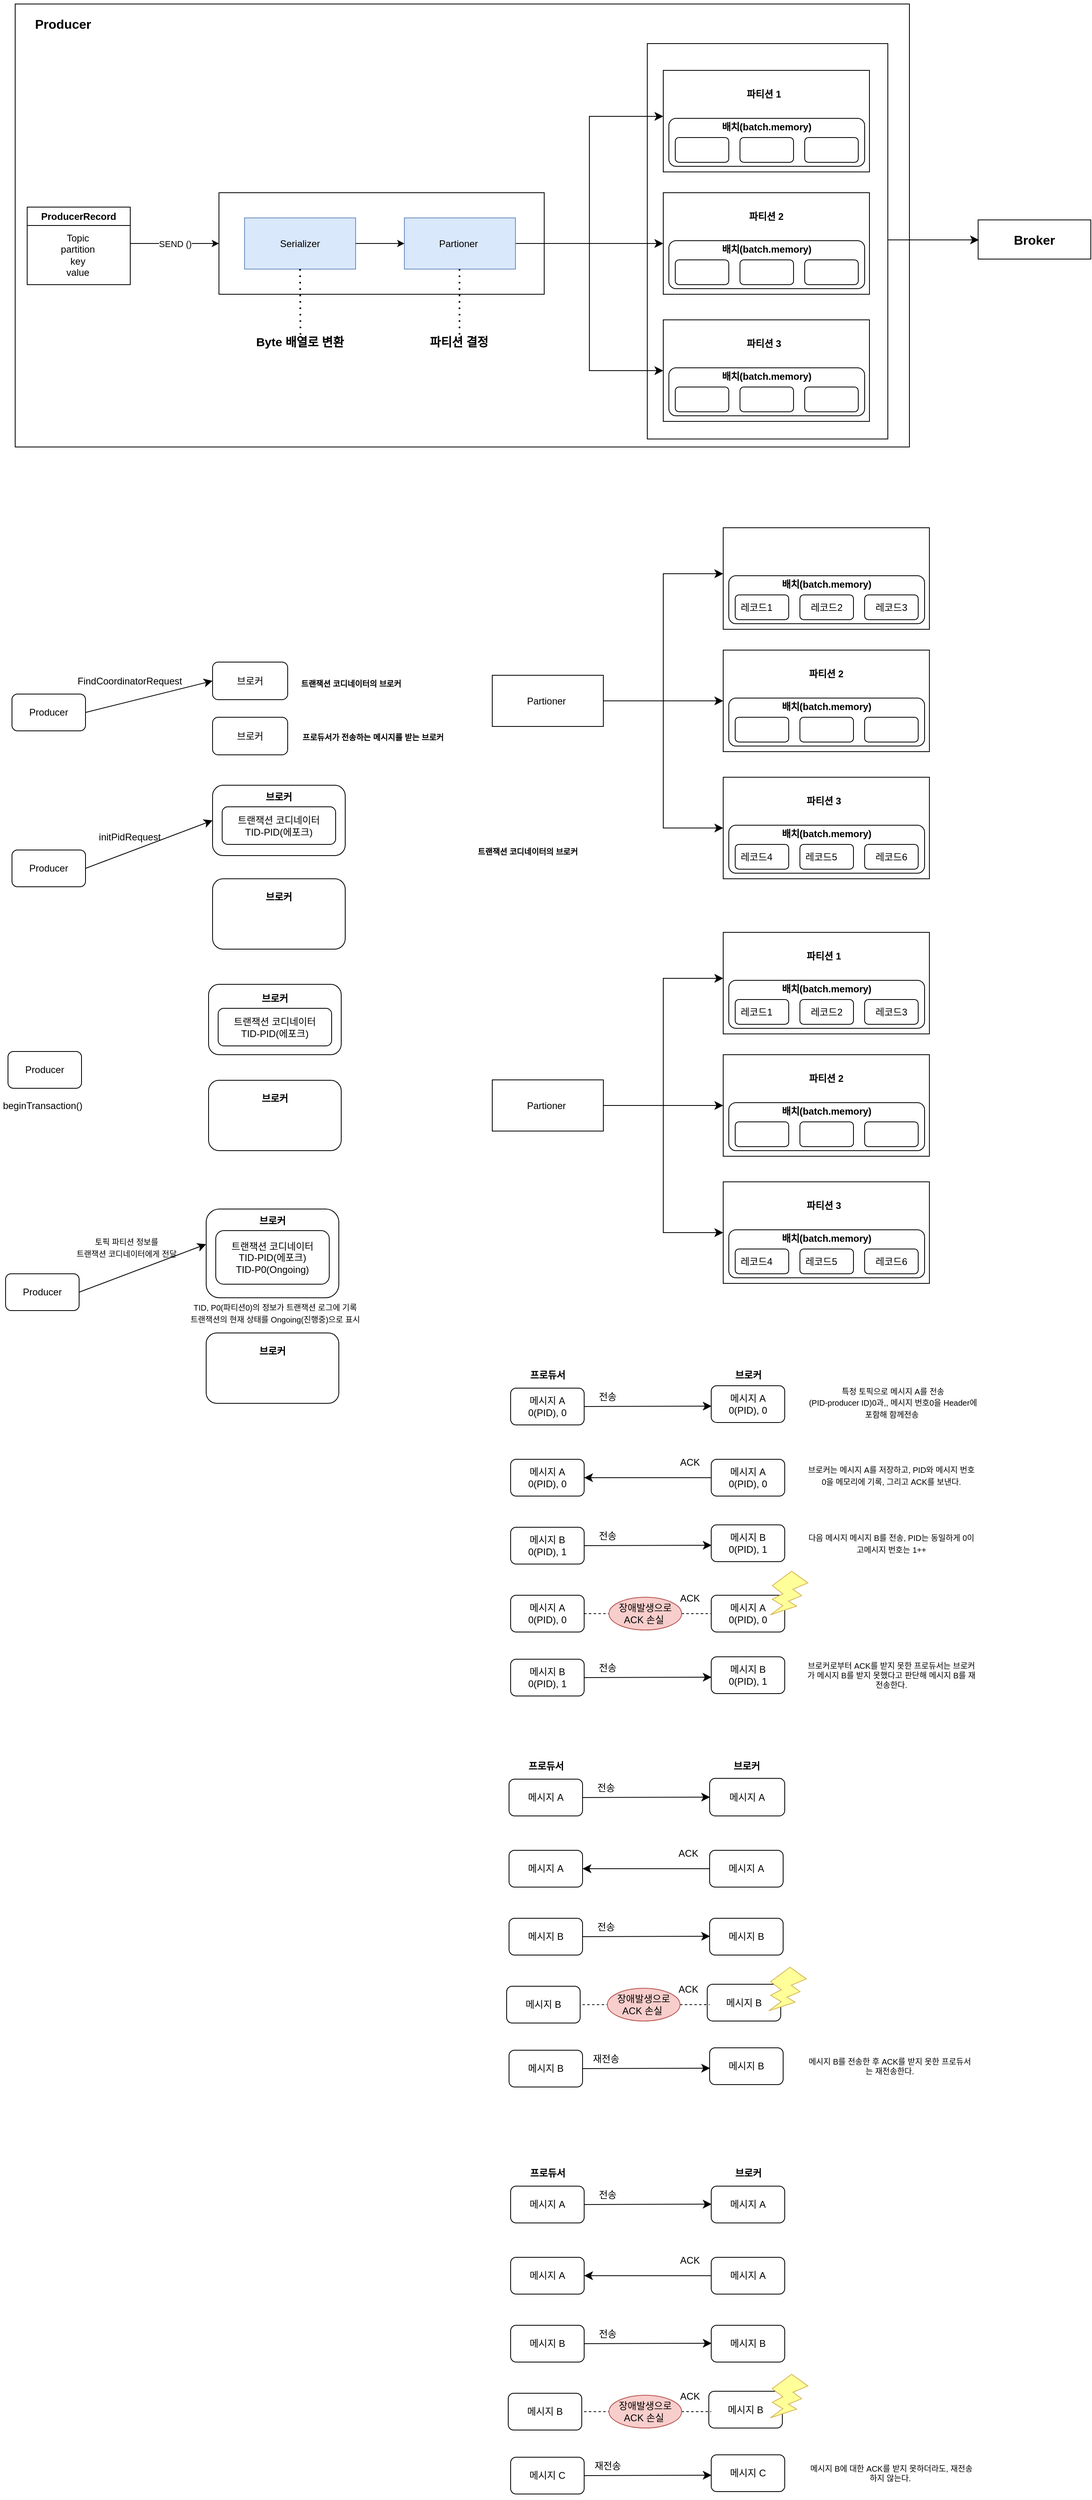 <mxfile version="21.7.5" type="github">
  <diagram name="페이지-1" id="CoSt_HR49lXktYblnPgQ">
    <mxGraphModel dx="1995" dy="1482" grid="0" gridSize="10" guides="1" tooltips="1" connect="1" arrows="1" fold="1" page="0" pageScale="1" pageWidth="827" pageHeight="1169" math="0" shadow="0">
      <root>
        <mxCell id="0" />
        <mxCell id="1" parent="0" />
        <mxCell id="32S8_ldKSzhRg-4pERwt-147" value="" style="rounded=1;whiteSpace=wrap;html=1;" vertex="1" parent="1">
          <mxGeometry x="-451" y="515" width="166" height="88" as="geometry" />
        </mxCell>
        <mxCell id="32S8_ldKSzhRg-4pERwt-108" value="" style="rounded=0;whiteSpace=wrap;html=1;fillColor=none;" vertex="1" parent="1">
          <mxGeometry x="-693" y="-711" width="1119" height="554" as="geometry" />
        </mxCell>
        <mxCell id="32S8_ldKSzhRg-4pERwt-95" value="" style="rounded=0;whiteSpace=wrap;html=1;fillColor=none;" vertex="1" parent="1">
          <mxGeometry x="-438" y="-475" width="407" height="127" as="geometry" />
        </mxCell>
        <mxCell id="32S8_ldKSzhRg-4pERwt-91" value="" style="rounded=0;whiteSpace=wrap;html=1;fillColor=none;" vertex="1" parent="1">
          <mxGeometry x="98" y="-661.5" width="301" height="494.5" as="geometry" />
        </mxCell>
        <mxCell id="32S8_ldKSzhRg-4pERwt-36" value="메시지 B" style="rounded=1;whiteSpace=wrap;html=1;" vertex="1" parent="1">
          <mxGeometry x="173" y="1765.5" width="92" height="46" as="geometry" />
        </mxCell>
        <mxCell id="7iOHDSarvKrouboTnWBL-36" value="" style="rounded=1;whiteSpace=wrap;html=1;" parent="1" vertex="1">
          <mxGeometry x="200" y="4" width="245" height="60" as="geometry" />
        </mxCell>
        <mxCell id="7iOHDSarvKrouboTnWBL-35" value="" style="rounded=1;whiteSpace=wrap;html=1;" parent="1" vertex="1">
          <mxGeometry x="200" y="157" width="245" height="60" as="geometry" />
        </mxCell>
        <mxCell id="7iOHDSarvKrouboTnWBL-15" value="" style="rounded=1;whiteSpace=wrap;html=1;" parent="1" vertex="1">
          <mxGeometry x="200" y="316" width="245" height="60" as="geometry" />
        </mxCell>
        <mxCell id="7iOHDSarvKrouboTnWBL-1" value="Partioner&amp;nbsp;" style="rounded=0;whiteSpace=wrap;html=1;" parent="1" vertex="1">
          <mxGeometry x="-96" y="128.5" width="139" height="64" as="geometry" />
        </mxCell>
        <mxCell id="7iOHDSarvKrouboTnWBL-5" value="" style="edgeStyle=elbowEdgeStyle;elbow=horizontal;endArrow=classic;html=1;curved=0;rounded=0;endSize=8;startSize=8;fontSize=12;entryX=0;entryY=0.5;entryDx=0;entryDy=0;exitX=1;exitY=0.5;exitDx=0;exitDy=0;" parent="1" source="7iOHDSarvKrouboTnWBL-1" edge="1">
          <mxGeometry width="50" height="50" relative="1" as="geometry">
            <mxPoint x="56" y="108" as="sourcePoint" />
            <mxPoint x="193" y="1.5" as="targetPoint" />
          </mxGeometry>
        </mxCell>
        <mxCell id="7iOHDSarvKrouboTnWBL-8" value="" style="rounded=0;whiteSpace=wrap;html=1;fillColor=none;" parent="1" vertex="1">
          <mxGeometry x="193" y="256" width="258" height="127" as="geometry" />
        </mxCell>
        <mxCell id="7iOHDSarvKrouboTnWBL-9" value="레코드4&lt;span style=&quot;white-space: pre;&quot;&gt;&#x9;&lt;/span&gt;" style="rounded=1;whiteSpace=wrap;html=1;" parent="1" vertex="1">
          <mxGeometry x="208" y="340" width="67" height="31" as="geometry" />
        </mxCell>
        <mxCell id="7iOHDSarvKrouboTnWBL-12" value="" style="edgeStyle=elbowEdgeStyle;elbow=horizontal;endArrow=classic;html=1;curved=0;rounded=0;endSize=8;startSize=8;fontSize=12;exitX=1;exitY=0.5;exitDx=0;exitDy=0;entryX=0;entryY=0.5;entryDx=0;entryDy=0;" parent="1" source="7iOHDSarvKrouboTnWBL-1" edge="1">
          <mxGeometry width="50" height="50" relative="1" as="geometry">
            <mxPoint x="124" y="220" as="sourcePoint" />
            <mxPoint x="193" y="160.5" as="targetPoint" />
          </mxGeometry>
        </mxCell>
        <mxCell id="7iOHDSarvKrouboTnWBL-13" value="" style="edgeStyle=elbowEdgeStyle;elbow=horizontal;endArrow=classic;html=1;curved=0;rounded=0;endSize=8;startSize=8;fontSize=12;exitX=1;exitY=0.5;exitDx=0;exitDy=0;entryX=0;entryY=0.5;entryDx=0;entryDy=0;" parent="1" source="7iOHDSarvKrouboTnWBL-1" target="7iOHDSarvKrouboTnWBL-8" edge="1">
          <mxGeometry width="50" height="50" relative="1" as="geometry">
            <mxPoint x="178" y="212" as="sourcePoint" />
            <mxPoint x="228" y="162" as="targetPoint" />
          </mxGeometry>
        </mxCell>
        <mxCell id="7iOHDSarvKrouboTnWBL-19" value="레코드5&lt;span style=&quot;white-space: pre;&quot;&gt;&#x9;&lt;/span&gt;" style="rounded=1;whiteSpace=wrap;html=1;" parent="1" vertex="1">
          <mxGeometry x="289" y="340" width="67" height="31" as="geometry" />
        </mxCell>
        <mxCell id="7iOHDSarvKrouboTnWBL-20" value="레코드6" style="rounded=1;whiteSpace=wrap;html=1;" parent="1" vertex="1">
          <mxGeometry x="370" y="340" width="67" height="31" as="geometry" />
        </mxCell>
        <mxCell id="7iOHDSarvKrouboTnWBL-21" value="&lt;b&gt;배치(batch.memory)&lt;/b&gt;" style="rounded=1;whiteSpace=wrap;html=1;fillColor=none;strokeColor=none;" parent="1" vertex="1">
          <mxGeometry x="262" y="297" width="121" height="60" as="geometry" />
        </mxCell>
        <mxCell id="7iOHDSarvKrouboTnWBL-22" value="&lt;b&gt;파티션 3&lt;/b&gt;" style="rounded=1;whiteSpace=wrap;html=1;fillColor=none;strokeColor=none;" parent="1" vertex="1">
          <mxGeometry x="259" y="256" width="120" height="60" as="geometry" />
        </mxCell>
        <mxCell id="7iOHDSarvKrouboTnWBL-23" value="" style="rounded=0;whiteSpace=wrap;html=1;fillColor=none;" parent="1" vertex="1">
          <mxGeometry x="193" y="-56" width="258" height="127" as="geometry" />
        </mxCell>
        <mxCell id="7iOHDSarvKrouboTnWBL-24" value="레코드1&lt;span style=&quot;white-space: pre;&quot;&gt;&#x9;&lt;/span&gt;" style="rounded=1;whiteSpace=wrap;html=1;" parent="1" vertex="1">
          <mxGeometry x="208" y="28" width="67" height="31" as="geometry" />
        </mxCell>
        <mxCell id="7iOHDSarvKrouboTnWBL-25" value="레코드2" style="rounded=1;whiteSpace=wrap;html=1;" parent="1" vertex="1">
          <mxGeometry x="289" y="28" width="67" height="31" as="geometry" />
        </mxCell>
        <mxCell id="7iOHDSarvKrouboTnWBL-26" value="&lt;b&gt;배치(batch.memory)&lt;/b&gt;" style="rounded=1;whiteSpace=wrap;html=1;fillColor=none;strokeColor=none;" parent="1" vertex="1">
          <mxGeometry x="262" y="-15" width="121" height="60" as="geometry" />
        </mxCell>
        <mxCell id="7iOHDSarvKrouboTnWBL-27" value="" style="rounded=0;whiteSpace=wrap;html=1;fillColor=none;" parent="1" vertex="1">
          <mxGeometry x="193" y="97" width="258" height="127" as="geometry" />
        </mxCell>
        <mxCell id="7iOHDSarvKrouboTnWBL-28" value="" style="rounded=1;whiteSpace=wrap;html=1;" parent="1" vertex="1">
          <mxGeometry x="208" y="181" width="67" height="31" as="geometry" />
        </mxCell>
        <mxCell id="7iOHDSarvKrouboTnWBL-29" value="" style="rounded=1;whiteSpace=wrap;html=1;" parent="1" vertex="1">
          <mxGeometry x="289" y="181" width="67" height="31" as="geometry" />
        </mxCell>
        <mxCell id="7iOHDSarvKrouboTnWBL-30" value="&lt;b&gt;배치(batch.memory)&lt;/b&gt;" style="rounded=1;whiteSpace=wrap;html=1;fillColor=none;strokeColor=none;" parent="1" vertex="1">
          <mxGeometry x="262" y="138" width="121" height="60" as="geometry" />
        </mxCell>
        <mxCell id="7iOHDSarvKrouboTnWBL-31" value="&lt;b&gt;파티션 2&lt;/b&gt;" style="rounded=1;whiteSpace=wrap;html=1;fillColor=none;strokeColor=none;" parent="1" vertex="1">
          <mxGeometry x="262" y="97" width="120" height="60" as="geometry" />
        </mxCell>
        <mxCell id="7iOHDSarvKrouboTnWBL-33" value="레코드3" style="rounded=1;whiteSpace=wrap;html=1;" parent="1" vertex="1">
          <mxGeometry x="370" y="28" width="67" height="31" as="geometry" />
        </mxCell>
        <mxCell id="7iOHDSarvKrouboTnWBL-34" value="" style="rounded=1;whiteSpace=wrap;html=1;" parent="1" vertex="1">
          <mxGeometry x="370" y="181" width="67" height="31" as="geometry" />
        </mxCell>
        <mxCell id="7iOHDSarvKrouboTnWBL-62" value="" style="rounded=1;whiteSpace=wrap;html=1;" parent="1" vertex="1">
          <mxGeometry x="200" y="510" width="245" height="60" as="geometry" />
        </mxCell>
        <mxCell id="7iOHDSarvKrouboTnWBL-63" value="" style="rounded=1;whiteSpace=wrap;html=1;" parent="1" vertex="1">
          <mxGeometry x="200" y="663" width="245" height="60" as="geometry" />
        </mxCell>
        <mxCell id="7iOHDSarvKrouboTnWBL-64" value="" style="rounded=1;whiteSpace=wrap;html=1;" parent="1" vertex="1">
          <mxGeometry x="200" y="822" width="245" height="60" as="geometry" />
        </mxCell>
        <mxCell id="7iOHDSarvKrouboTnWBL-65" value="Partioner&amp;nbsp;" style="rounded=0;whiteSpace=wrap;html=1;" parent="1" vertex="1">
          <mxGeometry x="-96" y="634.5" width="139" height="64" as="geometry" />
        </mxCell>
        <mxCell id="7iOHDSarvKrouboTnWBL-66" value="" style="edgeStyle=elbowEdgeStyle;elbow=horizontal;endArrow=classic;html=1;curved=0;rounded=0;endSize=8;startSize=8;fontSize=12;entryX=0;entryY=0.5;entryDx=0;entryDy=0;exitX=1;exitY=0.5;exitDx=0;exitDy=0;" parent="1" source="7iOHDSarvKrouboTnWBL-65" edge="1">
          <mxGeometry width="50" height="50" relative="1" as="geometry">
            <mxPoint x="56" y="614" as="sourcePoint" />
            <mxPoint x="193" y="507.5" as="targetPoint" />
          </mxGeometry>
        </mxCell>
        <mxCell id="7iOHDSarvKrouboTnWBL-67" value="" style="rounded=0;whiteSpace=wrap;html=1;fillColor=none;" parent="1" vertex="1">
          <mxGeometry x="193" y="762" width="258" height="127" as="geometry" />
        </mxCell>
        <mxCell id="7iOHDSarvKrouboTnWBL-68" value="레코드4&lt;span style=&quot;white-space: pre;&quot;&gt;&#x9;&lt;/span&gt;" style="rounded=1;whiteSpace=wrap;html=1;" parent="1" vertex="1">
          <mxGeometry x="208" y="846" width="67" height="31" as="geometry" />
        </mxCell>
        <mxCell id="7iOHDSarvKrouboTnWBL-69" value="" style="edgeStyle=elbowEdgeStyle;elbow=horizontal;endArrow=classic;html=1;curved=0;rounded=0;endSize=8;startSize=8;fontSize=12;exitX=1;exitY=0.5;exitDx=0;exitDy=0;entryX=0;entryY=0.5;entryDx=0;entryDy=0;" parent="1" source="7iOHDSarvKrouboTnWBL-65" edge="1">
          <mxGeometry width="50" height="50" relative="1" as="geometry">
            <mxPoint x="124" y="726" as="sourcePoint" />
            <mxPoint x="193" y="666.5" as="targetPoint" />
          </mxGeometry>
        </mxCell>
        <mxCell id="7iOHDSarvKrouboTnWBL-70" value="" style="edgeStyle=elbowEdgeStyle;elbow=horizontal;endArrow=classic;html=1;curved=0;rounded=0;endSize=8;startSize=8;fontSize=12;exitX=1;exitY=0.5;exitDx=0;exitDy=0;entryX=0;entryY=0.5;entryDx=0;entryDy=0;" parent="1" source="7iOHDSarvKrouboTnWBL-65" target="7iOHDSarvKrouboTnWBL-67" edge="1">
          <mxGeometry width="50" height="50" relative="1" as="geometry">
            <mxPoint x="178" y="718" as="sourcePoint" />
            <mxPoint x="228" y="668" as="targetPoint" />
          </mxGeometry>
        </mxCell>
        <mxCell id="7iOHDSarvKrouboTnWBL-71" value="레코드5&lt;span style=&quot;white-space: pre;&quot;&gt;&#x9;&lt;/span&gt;" style="rounded=1;whiteSpace=wrap;html=1;" parent="1" vertex="1">
          <mxGeometry x="289" y="846" width="67" height="31" as="geometry" />
        </mxCell>
        <mxCell id="7iOHDSarvKrouboTnWBL-72" value="레코드6" style="rounded=1;whiteSpace=wrap;html=1;" parent="1" vertex="1">
          <mxGeometry x="370" y="846" width="67" height="31" as="geometry" />
        </mxCell>
        <mxCell id="7iOHDSarvKrouboTnWBL-73" value="&lt;b&gt;배치(batch.memory)&lt;/b&gt;" style="rounded=1;whiteSpace=wrap;html=1;fillColor=none;strokeColor=none;" parent="1" vertex="1">
          <mxGeometry x="262" y="803" width="121" height="60" as="geometry" />
        </mxCell>
        <mxCell id="7iOHDSarvKrouboTnWBL-74" value="&lt;b&gt;파티션 3&lt;/b&gt;" style="rounded=1;whiteSpace=wrap;html=1;fillColor=none;strokeColor=none;" parent="1" vertex="1">
          <mxGeometry x="259" y="762" width="120" height="60" as="geometry" />
        </mxCell>
        <mxCell id="7iOHDSarvKrouboTnWBL-75" value="" style="rounded=0;whiteSpace=wrap;html=1;fillColor=none;" parent="1" vertex="1">
          <mxGeometry x="193" y="450" width="258" height="127" as="geometry" />
        </mxCell>
        <mxCell id="7iOHDSarvKrouboTnWBL-76" value="레코드1&lt;span style=&quot;white-space: pre;&quot;&gt;&#x9;&lt;/span&gt;" style="rounded=1;whiteSpace=wrap;html=1;" parent="1" vertex="1">
          <mxGeometry x="208" y="534" width="67" height="31" as="geometry" />
        </mxCell>
        <mxCell id="7iOHDSarvKrouboTnWBL-77" value="레코드2" style="rounded=1;whiteSpace=wrap;html=1;" parent="1" vertex="1">
          <mxGeometry x="289" y="534" width="67" height="31" as="geometry" />
        </mxCell>
        <mxCell id="7iOHDSarvKrouboTnWBL-78" value="&lt;b&gt;배치(batch.memory)&lt;/b&gt;" style="rounded=1;whiteSpace=wrap;html=1;fillColor=none;strokeColor=none;" parent="1" vertex="1">
          <mxGeometry x="262" y="491" width="121" height="60" as="geometry" />
        </mxCell>
        <mxCell id="7iOHDSarvKrouboTnWBL-79" value="" style="rounded=0;whiteSpace=wrap;html=1;fillColor=none;" parent="1" vertex="1">
          <mxGeometry x="193" y="603" width="258" height="127" as="geometry" />
        </mxCell>
        <mxCell id="7iOHDSarvKrouboTnWBL-80" value="" style="rounded=1;whiteSpace=wrap;html=1;" parent="1" vertex="1">
          <mxGeometry x="208" y="687" width="67" height="31" as="geometry" />
        </mxCell>
        <mxCell id="7iOHDSarvKrouboTnWBL-81" value="" style="rounded=1;whiteSpace=wrap;html=1;" parent="1" vertex="1">
          <mxGeometry x="289" y="687" width="67" height="31" as="geometry" />
        </mxCell>
        <mxCell id="7iOHDSarvKrouboTnWBL-82" value="&lt;b&gt;배치(batch.memory)&lt;/b&gt;" style="rounded=1;whiteSpace=wrap;html=1;fillColor=none;strokeColor=none;" parent="1" vertex="1">
          <mxGeometry x="262" y="644" width="121" height="60" as="geometry" />
        </mxCell>
        <mxCell id="7iOHDSarvKrouboTnWBL-83" value="&lt;b&gt;파티션 2&lt;/b&gt;" style="rounded=1;whiteSpace=wrap;html=1;fillColor=none;strokeColor=none;" parent="1" vertex="1">
          <mxGeometry x="262" y="603" width="120" height="60" as="geometry" />
        </mxCell>
        <mxCell id="7iOHDSarvKrouboTnWBL-84" value="&lt;b&gt;파티션 1&lt;/b&gt;" style="rounded=1;whiteSpace=wrap;html=1;fillColor=none;strokeColor=none;" parent="1" vertex="1">
          <mxGeometry x="259" y="450" width="120" height="60" as="geometry" />
        </mxCell>
        <mxCell id="7iOHDSarvKrouboTnWBL-85" value="레코드3" style="rounded=1;whiteSpace=wrap;html=1;" parent="1" vertex="1">
          <mxGeometry x="370" y="534" width="67" height="31" as="geometry" />
        </mxCell>
        <mxCell id="7iOHDSarvKrouboTnWBL-86" value="" style="rounded=1;whiteSpace=wrap;html=1;" parent="1" vertex="1">
          <mxGeometry x="370" y="687" width="67" height="31" as="geometry" />
        </mxCell>
        <mxCell id="7iOHDSarvKrouboTnWBL-87" value="메시지 A&lt;div&gt;0(PID), 0&lt;/div&gt;" style="rounded=1;whiteSpace=wrap;html=1;" parent="1" vertex="1">
          <mxGeometry x="-73" y="1020" width="92" height="46" as="geometry" />
        </mxCell>
        <mxCell id="7iOHDSarvKrouboTnWBL-88" value="프로듀서" style="rounded=1;whiteSpace=wrap;html=1;fillColor=none;strokeColor=none;arcSize=19;fontStyle=1" parent="1" vertex="1">
          <mxGeometry x="-80.5" y="990" width="107" height="27" as="geometry" />
        </mxCell>
        <mxCell id="7iOHDSarvKrouboTnWBL-90" value="브로커" style="rounded=1;whiteSpace=wrap;html=1;fillColor=none;strokeColor=none;arcSize=19;fontStyle=1" parent="1" vertex="1">
          <mxGeometry x="170.5" y="990" width="107" height="27" as="geometry" />
        </mxCell>
        <mxCell id="7iOHDSarvKrouboTnWBL-91" value="" style="endArrow=classic;html=1;rounded=0;fontSize=12;startSize=8;endSize=8;curved=1;exitX=1;exitY=0.5;exitDx=0;exitDy=0;entryX=0;entryY=0.5;entryDx=0;entryDy=0;" parent="1" source="7iOHDSarvKrouboTnWBL-87" edge="1">
          <mxGeometry width="50" height="50" relative="1" as="geometry">
            <mxPoint x="59" y="1196" as="sourcePoint" />
            <mxPoint x="178.5" y="1042.5" as="targetPoint" />
          </mxGeometry>
        </mxCell>
        <mxCell id="7iOHDSarvKrouboTnWBL-92" value="메시지 A&lt;div&gt;0(PID), 0&lt;/div&gt;" style="rounded=1;whiteSpace=wrap;html=1;" parent="1" vertex="1">
          <mxGeometry x="178" y="1017" width="92" height="46" as="geometry" />
        </mxCell>
        <mxCell id="7iOHDSarvKrouboTnWBL-93" value="전송" style="rounded=1;whiteSpace=wrap;html=1;fillColor=none;strokeColor=none;arcSize=19;" parent="1" vertex="1">
          <mxGeometry x="-5" y="1017" width="107" height="27" as="geometry" />
        </mxCell>
        <mxCell id="7iOHDSarvKrouboTnWBL-94" value="&lt;font style=&quot;font-size: 10px;&quot;&gt;특정 토픽으로 메시지 A를 전송&lt;/font&gt;&lt;div&gt;&lt;font style=&quot;font-size: 10px;&quot;&gt;(PID-producer ID)0과,, 메시지 번호0을 Header에 포함해 함께전송&amp;nbsp;&lt;/font&gt;&lt;/div&gt;" style="rounded=1;whiteSpace=wrap;html=1;fillColor=none;strokeColor=none;arcSize=19;" parent="1" vertex="1">
          <mxGeometry x="299" y="1005" width="213" height="65" as="geometry" />
        </mxCell>
        <mxCell id="7iOHDSarvKrouboTnWBL-96" value="메시지 A&lt;div&gt;0(PID), 0&lt;/div&gt;" style="rounded=1;whiteSpace=wrap;html=1;" parent="1" vertex="1">
          <mxGeometry x="-73" y="1109" width="92" height="46" as="geometry" />
        </mxCell>
        <mxCell id="7iOHDSarvKrouboTnWBL-98" value="메시지 A&lt;div&gt;0(PID), 0&lt;/div&gt;" style="rounded=1;whiteSpace=wrap;html=1;" parent="1" vertex="1">
          <mxGeometry x="178" y="1109" width="92" height="46" as="geometry" />
        </mxCell>
        <mxCell id="7iOHDSarvKrouboTnWBL-99" value="ACK" style="rounded=1;whiteSpace=wrap;html=1;fillColor=none;strokeColor=none;arcSize=19;" parent="1" vertex="1">
          <mxGeometry x="98" y="1099" width="107" height="27" as="geometry" />
        </mxCell>
        <mxCell id="7iOHDSarvKrouboTnWBL-100" value="" style="endArrow=classic;html=1;rounded=0;fontSize=12;startSize=8;endSize=8;curved=1;entryX=1;entryY=0.5;entryDx=0;entryDy=0;exitX=0;exitY=0.5;exitDx=0;exitDy=0;" parent="1" source="7iOHDSarvKrouboTnWBL-98" target="7iOHDSarvKrouboTnWBL-96" edge="1">
          <mxGeometry width="50" height="50" relative="1" as="geometry">
            <mxPoint x="155" y="1224" as="sourcePoint" />
            <mxPoint x="205" y="1174" as="targetPoint" />
          </mxGeometry>
        </mxCell>
        <mxCell id="7iOHDSarvKrouboTnWBL-101" value="&lt;span style=&quot;font-size: 10px;&quot;&gt;브로커는 메시지 A를 저장하고, PID와 메시지 번호 0을 메모리에 기록, 그리고 ACK를 보낸다.&lt;/span&gt;" style="rounded=1;whiteSpace=wrap;html=1;fillColor=none;strokeColor=none;arcSize=19;" parent="1" vertex="1">
          <mxGeometry x="297" y="1096.5" width="213" height="65" as="geometry" />
        </mxCell>
        <mxCell id="7iOHDSarvKrouboTnWBL-102" value="메시지 B&lt;div&gt;0(PID), 1&lt;/div&gt;" style="rounded=1;whiteSpace=wrap;html=1;" parent="1" vertex="1">
          <mxGeometry x="-73" y="1194" width="92" height="46" as="geometry" />
        </mxCell>
        <mxCell id="7iOHDSarvKrouboTnWBL-103" value="" style="endArrow=classic;html=1;rounded=0;fontSize=12;startSize=8;endSize=8;curved=1;exitX=1;exitY=0.5;exitDx=0;exitDy=0;entryX=0;entryY=0.5;entryDx=0;entryDy=0;" parent="1" source="7iOHDSarvKrouboTnWBL-102" edge="1">
          <mxGeometry width="50" height="50" relative="1" as="geometry">
            <mxPoint x="59" y="1370" as="sourcePoint" />
            <mxPoint x="178.5" y="1216.5" as="targetPoint" />
          </mxGeometry>
        </mxCell>
        <mxCell id="7iOHDSarvKrouboTnWBL-104" value="메시지 B&lt;div&gt;0(PID), 1&lt;/div&gt;" style="rounded=1;whiteSpace=wrap;html=1;" parent="1" vertex="1">
          <mxGeometry x="178" y="1191" width="92" height="46" as="geometry" />
        </mxCell>
        <mxCell id="7iOHDSarvKrouboTnWBL-105" value="전송" style="rounded=1;whiteSpace=wrap;html=1;fillColor=none;strokeColor=none;arcSize=19;" parent="1" vertex="1">
          <mxGeometry x="-5" y="1191" width="107" height="27" as="geometry" />
        </mxCell>
        <mxCell id="7iOHDSarvKrouboTnWBL-107" value="&lt;span style=&quot;font-size: 10px;&quot;&gt;다음 메시지 메시지 B를 전송, PID는 동일하게 0이고메시지 번호는 1++&lt;/span&gt;" style="rounded=1;whiteSpace=wrap;html=1;fillColor=none;strokeColor=none;arcSize=19;" parent="1" vertex="1">
          <mxGeometry x="297" y="1181.5" width="213" height="65" as="geometry" />
        </mxCell>
        <mxCell id="7iOHDSarvKrouboTnWBL-108" value="메시지 A&lt;div&gt;0(PID), 0&lt;/div&gt;" style="rounded=1;whiteSpace=wrap;html=1;" parent="1" vertex="1">
          <mxGeometry x="-73" y="1279" width="92" height="46" as="geometry" />
        </mxCell>
        <mxCell id="7iOHDSarvKrouboTnWBL-109" value="메시지 A&lt;div&gt;0(PID), 0&lt;/div&gt;" style="rounded=1;whiteSpace=wrap;html=1;" parent="1" vertex="1">
          <mxGeometry x="178" y="1279" width="92" height="46" as="geometry" />
        </mxCell>
        <mxCell id="7iOHDSarvKrouboTnWBL-110" value="ACK" style="rounded=1;whiteSpace=wrap;html=1;fillColor=none;strokeColor=none;arcSize=19;" parent="1" vertex="1">
          <mxGeometry x="98" y="1269" width="107" height="27" as="geometry" />
        </mxCell>
        <mxCell id="7iOHDSarvKrouboTnWBL-114" value="" style="verticalLabelPosition=bottom;verticalAlign=top;html=1;shape=mxgraph.basic.flash;fillColor=#FFFF99;strokeColor=#d6b656;gradientColor=none;fillStyle=solid;shadow=0;strokeWidth=1;" parent="1" vertex="1">
          <mxGeometry x="252" y="1249" width="47" height="54.5" as="geometry" />
        </mxCell>
        <mxCell id="7iOHDSarvKrouboTnWBL-116" value="" style="endArrow=none;dashed=1;html=1;rounded=0;fontSize=12;startSize=8;endSize=8;curved=1;exitX=1;exitY=0.5;exitDx=0;exitDy=0;entryX=0;entryY=0.5;entryDx=0;entryDy=0;" parent="1" source="7iOHDSarvKrouboTnWBL-113" target="7iOHDSarvKrouboTnWBL-109" edge="1">
          <mxGeometry width="50" height="50" relative="1" as="geometry">
            <mxPoint x="196" y="1283" as="sourcePoint" />
            <mxPoint x="246" y="1233" as="targetPoint" />
          </mxGeometry>
        </mxCell>
        <mxCell id="7iOHDSarvKrouboTnWBL-117" value="" style="endArrow=none;dashed=1;html=1;rounded=0;fontSize=12;startSize=8;endSize=8;curved=1;exitX=1;exitY=0.5;exitDx=0;exitDy=0;entryX=0;entryY=0.5;entryDx=0;entryDy=0;" parent="1" source="7iOHDSarvKrouboTnWBL-108" target="7iOHDSarvKrouboTnWBL-113" edge="1">
          <mxGeometry width="50" height="50" relative="1" as="geometry">
            <mxPoint x="19" y="1302" as="sourcePoint" />
            <mxPoint x="178" y="1302" as="targetPoint" />
          </mxGeometry>
        </mxCell>
        <mxCell id="7iOHDSarvKrouboTnWBL-113" value="장애발생으로 ACK 손실&amp;nbsp;" style="ellipse;whiteSpace=wrap;html=1;fillColor=#f8cecc;strokeColor=#b85450;" parent="1" vertex="1">
          <mxGeometry x="50" y="1281.5" width="91" height="41" as="geometry" />
        </mxCell>
        <mxCell id="7iOHDSarvKrouboTnWBL-118" value="메시지 B&lt;div&gt;0(PID), 1&lt;/div&gt;" style="rounded=1;whiteSpace=wrap;html=1;" parent="1" vertex="1">
          <mxGeometry x="-73" y="1359" width="92" height="46" as="geometry" />
        </mxCell>
        <mxCell id="7iOHDSarvKrouboTnWBL-119" value="" style="endArrow=classic;html=1;rounded=0;fontSize=12;startSize=8;endSize=8;curved=1;exitX=1;exitY=0.5;exitDx=0;exitDy=0;entryX=0;entryY=0.5;entryDx=0;entryDy=0;" parent="1" source="7iOHDSarvKrouboTnWBL-118" edge="1">
          <mxGeometry width="50" height="50" relative="1" as="geometry">
            <mxPoint x="59" y="1535" as="sourcePoint" />
            <mxPoint x="178.5" y="1381.5" as="targetPoint" />
          </mxGeometry>
        </mxCell>
        <mxCell id="7iOHDSarvKrouboTnWBL-120" value="메시지 B&lt;div&gt;0(PID), 1&lt;/div&gt;" style="rounded=1;whiteSpace=wrap;html=1;" parent="1" vertex="1">
          <mxGeometry x="178" y="1356" width="92" height="46" as="geometry" />
        </mxCell>
        <mxCell id="7iOHDSarvKrouboTnWBL-121" value="전송" style="rounded=1;whiteSpace=wrap;html=1;fillColor=none;strokeColor=none;arcSize=19;" parent="1" vertex="1">
          <mxGeometry x="-5" y="1356" width="107" height="27" as="geometry" />
        </mxCell>
        <mxCell id="7iOHDSarvKrouboTnWBL-122" value="브로커로부터 ACK를 받지 못한 프로듀서는 브로커가 메시지 B를 받지 못했다고 판단해 메시지 B를 재전송한다." style="rounded=1;whiteSpace=wrap;html=1;fillColor=none;strokeColor=none;arcSize=19;fontSize=10;" parent="1" vertex="1">
          <mxGeometry x="297" y="1346.5" width="213" height="65" as="geometry" />
        </mxCell>
        <mxCell id="32S8_ldKSzhRg-4pERwt-1" value="메시지 A" style="rounded=1;whiteSpace=wrap;html=1;" vertex="1" parent="1">
          <mxGeometry x="-75" y="1509" width="92" height="46" as="geometry" />
        </mxCell>
        <mxCell id="32S8_ldKSzhRg-4pERwt-2" value="프로듀서" style="rounded=1;whiteSpace=wrap;html=1;fillColor=none;strokeColor=none;arcSize=19;fontStyle=1" vertex="1" parent="1">
          <mxGeometry x="-82.5" y="1479" width="107" height="27" as="geometry" />
        </mxCell>
        <mxCell id="32S8_ldKSzhRg-4pERwt-3" value="브로커" style="rounded=1;whiteSpace=wrap;html=1;fillColor=none;strokeColor=none;arcSize=19;fontStyle=1" vertex="1" parent="1">
          <mxGeometry x="168.5" y="1479" width="107" height="27" as="geometry" />
        </mxCell>
        <mxCell id="32S8_ldKSzhRg-4pERwt-4" value="" style="endArrow=classic;html=1;rounded=0;fontSize=12;startSize=8;endSize=8;curved=1;exitX=1;exitY=0.5;exitDx=0;exitDy=0;entryX=0;entryY=0.5;entryDx=0;entryDy=0;" edge="1" parent="1" source="32S8_ldKSzhRg-4pERwt-1">
          <mxGeometry width="50" height="50" relative="1" as="geometry">
            <mxPoint x="57" y="1685" as="sourcePoint" />
            <mxPoint x="176.5" y="1531.5" as="targetPoint" />
          </mxGeometry>
        </mxCell>
        <mxCell id="32S8_ldKSzhRg-4pERwt-6" value="전송" style="rounded=1;whiteSpace=wrap;html=1;fillColor=none;strokeColor=none;arcSize=19;" vertex="1" parent="1">
          <mxGeometry x="-7" y="1506" width="107" height="27" as="geometry" />
        </mxCell>
        <mxCell id="32S8_ldKSzhRg-4pERwt-10" value="ACK" style="rounded=1;whiteSpace=wrap;html=1;fillColor=none;strokeColor=none;arcSize=19;" vertex="1" parent="1">
          <mxGeometry x="96" y="1588" width="107" height="27" as="geometry" />
        </mxCell>
        <mxCell id="32S8_ldKSzhRg-4pERwt-11" value="" style="endArrow=classic;html=1;rounded=0;fontSize=12;startSize=8;endSize=8;curved=1;entryX=1;entryY=0.5;entryDx=0;entryDy=0;exitX=0;exitY=0.5;exitDx=0;exitDy=0;" edge="1" parent="1">
          <mxGeometry width="50" height="50" relative="1" as="geometry">
            <mxPoint x="176" y="1621" as="sourcePoint" />
            <mxPoint x="17" y="1621" as="targetPoint" />
          </mxGeometry>
        </mxCell>
        <mxCell id="32S8_ldKSzhRg-4pERwt-13" value="메시지 B" style="rounded=1;whiteSpace=wrap;html=1;" vertex="1" parent="1">
          <mxGeometry x="-75" y="1683" width="92" height="46" as="geometry" />
        </mxCell>
        <mxCell id="32S8_ldKSzhRg-4pERwt-14" value="" style="endArrow=classic;html=1;rounded=0;fontSize=12;startSize=8;endSize=8;curved=1;exitX=1;exitY=0.5;exitDx=0;exitDy=0;entryX=0;entryY=0.5;entryDx=0;entryDy=0;" edge="1" parent="1" source="32S8_ldKSzhRg-4pERwt-13">
          <mxGeometry width="50" height="50" relative="1" as="geometry">
            <mxPoint x="57" y="1859" as="sourcePoint" />
            <mxPoint x="176.5" y="1705.5" as="targetPoint" />
          </mxGeometry>
        </mxCell>
        <mxCell id="32S8_ldKSzhRg-4pERwt-16" value="전송" style="rounded=1;whiteSpace=wrap;html=1;fillColor=none;strokeColor=none;arcSize=19;" vertex="1" parent="1">
          <mxGeometry x="-7" y="1680" width="107" height="27" as="geometry" />
        </mxCell>
        <mxCell id="32S8_ldKSzhRg-4pERwt-20" value="ACK" style="rounded=1;whiteSpace=wrap;html=1;fillColor=none;strokeColor=none;arcSize=19;" vertex="1" parent="1">
          <mxGeometry x="96" y="1758" width="107" height="27" as="geometry" />
        </mxCell>
        <mxCell id="32S8_ldKSzhRg-4pERwt-22" value="" style="endArrow=none;dashed=1;html=1;rounded=0;fontSize=12;startSize=8;endSize=8;curved=1;exitX=1;exitY=0.5;exitDx=0;exitDy=0;entryX=0;entryY=0.5;entryDx=0;entryDy=0;" edge="1" parent="1" source="32S8_ldKSzhRg-4pERwt-24">
          <mxGeometry width="50" height="50" relative="1" as="geometry">
            <mxPoint x="194" y="1772" as="sourcePoint" />
            <mxPoint x="176" y="1791" as="targetPoint" />
          </mxGeometry>
        </mxCell>
        <mxCell id="32S8_ldKSzhRg-4pERwt-21" value="" style="verticalLabelPosition=bottom;verticalAlign=top;html=1;shape=mxgraph.basic.flash;fillColor=#FFFF99;strokeColor=#d6b656;gradientColor=none;fillStyle=solid;shadow=0;strokeWidth=1;" vertex="1" parent="1">
          <mxGeometry x="250" y="1744.25" width="47" height="54.5" as="geometry" />
        </mxCell>
        <mxCell id="32S8_ldKSzhRg-4pERwt-23" value="" style="endArrow=none;dashed=1;html=1;rounded=0;fontSize=12;startSize=8;endSize=8;curved=1;exitX=1;exitY=0.5;exitDx=0;exitDy=0;entryX=0;entryY=0.5;entryDx=0;entryDy=0;" edge="1" parent="1" target="32S8_ldKSzhRg-4pERwt-24">
          <mxGeometry width="50" height="50" relative="1" as="geometry">
            <mxPoint x="17" y="1791" as="sourcePoint" />
            <mxPoint x="176" y="1791" as="targetPoint" />
          </mxGeometry>
        </mxCell>
        <mxCell id="32S8_ldKSzhRg-4pERwt-24" value="장애발생으로 ACK 손실&amp;nbsp;" style="ellipse;whiteSpace=wrap;html=1;fillColor=#f8cecc;strokeColor=#b85450;" vertex="1" parent="1">
          <mxGeometry x="48" y="1770.5" width="91" height="41" as="geometry" />
        </mxCell>
        <mxCell id="32S8_ldKSzhRg-4pERwt-25" value="메시지 B" style="rounded=1;whiteSpace=wrap;html=1;" vertex="1" parent="1">
          <mxGeometry x="-75" y="1848" width="92" height="46" as="geometry" />
        </mxCell>
        <mxCell id="32S8_ldKSzhRg-4pERwt-26" value="" style="endArrow=classic;html=1;rounded=0;fontSize=12;startSize=8;endSize=8;curved=1;exitX=1;exitY=0.5;exitDx=0;exitDy=0;entryX=0;entryY=0.5;entryDx=0;entryDy=0;" edge="1" parent="1" source="32S8_ldKSzhRg-4pERwt-25">
          <mxGeometry width="50" height="50" relative="1" as="geometry">
            <mxPoint x="57" y="2024" as="sourcePoint" />
            <mxPoint x="176.5" y="1870.5" as="targetPoint" />
          </mxGeometry>
        </mxCell>
        <mxCell id="32S8_ldKSzhRg-4pERwt-27" value="메시지 B" style="rounded=1;whiteSpace=wrap;html=1;" vertex="1" parent="1">
          <mxGeometry x="176" y="1845" width="92" height="46" as="geometry" />
        </mxCell>
        <mxCell id="32S8_ldKSzhRg-4pERwt-28" value="재전송" style="rounded=1;whiteSpace=wrap;html=1;fillColor=none;strokeColor=none;arcSize=19;" vertex="1" parent="1">
          <mxGeometry x="-7" y="1845" width="107" height="27" as="geometry" />
        </mxCell>
        <mxCell id="32S8_ldKSzhRg-4pERwt-29" value="메시지 B를 전송한 후 ACK를 받지 못한 프로듀서는 재전송한다." style="rounded=1;whiteSpace=wrap;html=1;fillColor=none;strokeColor=none;arcSize=19;fontSize=10;" vertex="1" parent="1">
          <mxGeometry x="295" y="1835.5" width="213" height="65" as="geometry" />
        </mxCell>
        <mxCell id="32S8_ldKSzhRg-4pERwt-30" value="메시지 A" style="rounded=1;whiteSpace=wrap;html=1;" vertex="1" parent="1">
          <mxGeometry x="-75" y="1598" width="92" height="46" as="geometry" />
        </mxCell>
        <mxCell id="32S8_ldKSzhRg-4pERwt-31" value="메시지 A" style="rounded=1;whiteSpace=wrap;html=1;" vertex="1" parent="1">
          <mxGeometry x="176" y="1508" width="94" height="47" as="geometry" />
        </mxCell>
        <mxCell id="32S8_ldKSzhRg-4pERwt-32" value="메시지 A" style="rounded=1;whiteSpace=wrap;html=1;" vertex="1" parent="1">
          <mxGeometry x="176" y="1598" width="92" height="46" as="geometry" />
        </mxCell>
        <mxCell id="32S8_ldKSzhRg-4pERwt-33" value="메시지 B" style="rounded=1;whiteSpace=wrap;html=1;" vertex="1" parent="1">
          <mxGeometry x="176" y="1683" width="92" height="46" as="geometry" />
        </mxCell>
        <mxCell id="32S8_ldKSzhRg-4pERwt-37" value="메시지 B" style="rounded=1;whiteSpace=wrap;html=1;" vertex="1" parent="1">
          <mxGeometry x="-78" y="1768" width="92" height="46" as="geometry" />
        </mxCell>
        <mxCell id="32S8_ldKSzhRg-4pERwt-38" value="메시지 B" style="rounded=1;whiteSpace=wrap;html=1;" vertex="1" parent="1">
          <mxGeometry x="175" y="2274.5" width="92" height="46" as="geometry" />
        </mxCell>
        <mxCell id="32S8_ldKSzhRg-4pERwt-39" value="메시지 A" style="rounded=1;whiteSpace=wrap;html=1;" vertex="1" parent="1">
          <mxGeometry x="-73" y="2018" width="92" height="46" as="geometry" />
        </mxCell>
        <mxCell id="32S8_ldKSzhRg-4pERwt-40" value="프로듀서" style="rounded=1;whiteSpace=wrap;html=1;fillColor=none;strokeColor=none;arcSize=19;fontStyle=1" vertex="1" parent="1">
          <mxGeometry x="-80.5" y="1988" width="107" height="27" as="geometry" />
        </mxCell>
        <mxCell id="32S8_ldKSzhRg-4pERwt-41" value="브로커" style="rounded=1;whiteSpace=wrap;html=1;fillColor=none;strokeColor=none;arcSize=19;fontStyle=1" vertex="1" parent="1">
          <mxGeometry x="170.5" y="1988" width="107" height="27" as="geometry" />
        </mxCell>
        <mxCell id="32S8_ldKSzhRg-4pERwt-42" value="" style="endArrow=classic;html=1;rounded=0;fontSize=12;startSize=8;endSize=8;curved=1;exitX=1;exitY=0.5;exitDx=0;exitDy=0;entryX=0;entryY=0.5;entryDx=0;entryDy=0;" edge="1" parent="1" source="32S8_ldKSzhRg-4pERwt-39">
          <mxGeometry width="50" height="50" relative="1" as="geometry">
            <mxPoint x="59" y="2194" as="sourcePoint" />
            <mxPoint x="178.5" y="2040.5" as="targetPoint" />
          </mxGeometry>
        </mxCell>
        <mxCell id="32S8_ldKSzhRg-4pERwt-43" value="전송" style="rounded=1;whiteSpace=wrap;html=1;fillColor=none;strokeColor=none;arcSize=19;" vertex="1" parent="1">
          <mxGeometry x="-5" y="2015" width="107" height="27" as="geometry" />
        </mxCell>
        <mxCell id="32S8_ldKSzhRg-4pERwt-44" value="ACK" style="rounded=1;whiteSpace=wrap;html=1;fillColor=none;strokeColor=none;arcSize=19;" vertex="1" parent="1">
          <mxGeometry x="98" y="2097" width="107" height="27" as="geometry" />
        </mxCell>
        <mxCell id="32S8_ldKSzhRg-4pERwt-45" value="" style="endArrow=classic;html=1;rounded=0;fontSize=12;startSize=8;endSize=8;curved=1;entryX=1;entryY=0.5;entryDx=0;entryDy=0;exitX=0;exitY=0.5;exitDx=0;exitDy=0;" edge="1" parent="1">
          <mxGeometry width="50" height="50" relative="1" as="geometry">
            <mxPoint x="178" y="2130" as="sourcePoint" />
            <mxPoint x="19" y="2130" as="targetPoint" />
          </mxGeometry>
        </mxCell>
        <mxCell id="32S8_ldKSzhRg-4pERwt-46" value="메시지 B" style="rounded=1;whiteSpace=wrap;html=1;" vertex="1" parent="1">
          <mxGeometry x="-73" y="2192" width="92" height="46" as="geometry" />
        </mxCell>
        <mxCell id="32S8_ldKSzhRg-4pERwt-47" value="" style="endArrow=classic;html=1;rounded=0;fontSize=12;startSize=8;endSize=8;curved=1;exitX=1;exitY=0.5;exitDx=0;exitDy=0;entryX=0;entryY=0.5;entryDx=0;entryDy=0;" edge="1" parent="1" source="32S8_ldKSzhRg-4pERwt-46">
          <mxGeometry width="50" height="50" relative="1" as="geometry">
            <mxPoint x="59" y="2368" as="sourcePoint" />
            <mxPoint x="178.5" y="2214.5" as="targetPoint" />
          </mxGeometry>
        </mxCell>
        <mxCell id="32S8_ldKSzhRg-4pERwt-48" value="전송" style="rounded=1;whiteSpace=wrap;html=1;fillColor=none;strokeColor=none;arcSize=19;" vertex="1" parent="1">
          <mxGeometry x="-5" y="2189" width="107" height="27" as="geometry" />
        </mxCell>
        <mxCell id="32S8_ldKSzhRg-4pERwt-49" value="ACK" style="rounded=1;whiteSpace=wrap;html=1;fillColor=none;strokeColor=none;arcSize=19;" vertex="1" parent="1">
          <mxGeometry x="98" y="2267" width="107" height="27" as="geometry" />
        </mxCell>
        <mxCell id="32S8_ldKSzhRg-4pERwt-50" value="" style="endArrow=none;dashed=1;html=1;rounded=0;fontSize=12;startSize=8;endSize=8;curved=1;exitX=1;exitY=0.5;exitDx=0;exitDy=0;entryX=0;entryY=0.5;entryDx=0;entryDy=0;" edge="1" parent="1" source="32S8_ldKSzhRg-4pERwt-53">
          <mxGeometry width="50" height="50" relative="1" as="geometry">
            <mxPoint x="196" y="2281" as="sourcePoint" />
            <mxPoint x="178" y="2300" as="targetPoint" />
          </mxGeometry>
        </mxCell>
        <mxCell id="32S8_ldKSzhRg-4pERwt-51" value="" style="verticalLabelPosition=bottom;verticalAlign=top;html=1;shape=mxgraph.basic.flash;fillColor=#FFFF99;strokeColor=#d6b656;gradientColor=none;fillStyle=solid;shadow=0;strokeWidth=1;" vertex="1" parent="1">
          <mxGeometry x="252" y="2253.25" width="47" height="54.5" as="geometry" />
        </mxCell>
        <mxCell id="32S8_ldKSzhRg-4pERwt-52" value="" style="endArrow=none;dashed=1;html=1;rounded=0;fontSize=12;startSize=8;endSize=8;curved=1;exitX=1;exitY=0.5;exitDx=0;exitDy=0;entryX=0;entryY=0.5;entryDx=0;entryDy=0;" edge="1" parent="1" target="32S8_ldKSzhRg-4pERwt-53">
          <mxGeometry width="50" height="50" relative="1" as="geometry">
            <mxPoint x="19" y="2300" as="sourcePoint" />
            <mxPoint x="178" y="2300" as="targetPoint" />
          </mxGeometry>
        </mxCell>
        <mxCell id="32S8_ldKSzhRg-4pERwt-53" value="장애발생으로 ACK 손실&amp;nbsp;" style="ellipse;whiteSpace=wrap;html=1;fillColor=#f8cecc;strokeColor=#b85450;" vertex="1" parent="1">
          <mxGeometry x="50" y="2279.5" width="91" height="41" as="geometry" />
        </mxCell>
        <mxCell id="32S8_ldKSzhRg-4pERwt-54" value="메시지 C" style="rounded=1;whiteSpace=wrap;html=1;" vertex="1" parent="1">
          <mxGeometry x="-73" y="2357" width="92" height="46" as="geometry" />
        </mxCell>
        <mxCell id="32S8_ldKSzhRg-4pERwt-55" value="" style="endArrow=classic;html=1;rounded=0;fontSize=12;startSize=8;endSize=8;curved=1;exitX=1;exitY=0.5;exitDx=0;exitDy=0;entryX=0;entryY=0.5;entryDx=0;entryDy=0;" edge="1" parent="1" source="32S8_ldKSzhRg-4pERwt-54">
          <mxGeometry width="50" height="50" relative="1" as="geometry">
            <mxPoint x="59" y="2533" as="sourcePoint" />
            <mxPoint x="178.5" y="2379.5" as="targetPoint" />
          </mxGeometry>
        </mxCell>
        <mxCell id="32S8_ldKSzhRg-4pERwt-56" value="메시지 C" style="rounded=1;whiteSpace=wrap;html=1;" vertex="1" parent="1">
          <mxGeometry x="178" y="2354" width="92" height="46" as="geometry" />
        </mxCell>
        <mxCell id="32S8_ldKSzhRg-4pERwt-57" value="재전송" style="rounded=1;whiteSpace=wrap;html=1;fillColor=none;strokeColor=none;arcSize=19;" vertex="1" parent="1">
          <mxGeometry x="-5" y="2354" width="107" height="27" as="geometry" />
        </mxCell>
        <mxCell id="32S8_ldKSzhRg-4pERwt-58" value="메시지 B에 대한 ACK를 받지 못하더라도, 재전송 하지 않는다.&amp;nbsp;" style="rounded=1;whiteSpace=wrap;html=1;fillColor=none;strokeColor=none;arcSize=19;fontSize=10;" vertex="1" parent="1">
          <mxGeometry x="297" y="2344.5" width="213" height="65" as="geometry" />
        </mxCell>
        <mxCell id="32S8_ldKSzhRg-4pERwt-59" value="메시지 A" style="rounded=1;whiteSpace=wrap;html=1;" vertex="1" parent="1">
          <mxGeometry x="-73" y="2107" width="92" height="46" as="geometry" />
        </mxCell>
        <mxCell id="32S8_ldKSzhRg-4pERwt-60" value="메시지 A" style="rounded=1;whiteSpace=wrap;html=1;" vertex="1" parent="1">
          <mxGeometry x="178" y="2018" width="92" height="46" as="geometry" />
        </mxCell>
        <mxCell id="32S8_ldKSzhRg-4pERwt-61" value="메시지 A" style="rounded=1;whiteSpace=wrap;html=1;" vertex="1" parent="1">
          <mxGeometry x="178" y="2107" width="92" height="46" as="geometry" />
        </mxCell>
        <mxCell id="32S8_ldKSzhRg-4pERwt-62" value="메시지 B" style="rounded=1;whiteSpace=wrap;html=1;" vertex="1" parent="1">
          <mxGeometry x="178" y="2192" width="92" height="46" as="geometry" />
        </mxCell>
        <mxCell id="32S8_ldKSzhRg-4pERwt-63" value="메시지 B" style="rounded=1;whiteSpace=wrap;html=1;" vertex="1" parent="1">
          <mxGeometry x="-76" y="2277" width="92" height="46" as="geometry" />
        </mxCell>
        <mxCell id="32S8_ldKSzhRg-4pERwt-65" value="" style="rounded=1;whiteSpace=wrap;html=1;" vertex="1" parent="1">
          <mxGeometry x="125" y="-568" width="245" height="60" as="geometry" />
        </mxCell>
        <mxCell id="32S8_ldKSzhRg-4pERwt-66" value="" style="rounded=1;whiteSpace=wrap;html=1;" vertex="1" parent="1">
          <mxGeometry x="125" y="-415" width="245" height="60" as="geometry" />
        </mxCell>
        <mxCell id="32S8_ldKSzhRg-4pERwt-67" value="" style="rounded=1;whiteSpace=wrap;html=1;" vertex="1" parent="1">
          <mxGeometry x="125" y="-256" width="245" height="60" as="geometry" />
        </mxCell>
        <mxCell id="32S8_ldKSzhRg-4pERwt-69" value="" style="edgeStyle=elbowEdgeStyle;elbow=horizontal;endArrow=classic;html=1;curved=0;rounded=0;endSize=8;startSize=8;fontSize=12;entryX=0;entryY=0.5;entryDx=0;entryDy=0;exitX=1;exitY=0.5;exitDx=0;exitDy=0;" edge="1" parent="1">
          <mxGeometry width="50" height="50" relative="1" as="geometry">
            <mxPoint x="-67" y="-411.5" as="sourcePoint" />
            <mxPoint x="118" y="-570.5" as="targetPoint" />
          </mxGeometry>
        </mxCell>
        <mxCell id="32S8_ldKSzhRg-4pERwt-70" value="" style="rounded=0;whiteSpace=wrap;html=1;fillColor=none;" vertex="1" parent="1">
          <mxGeometry x="118" y="-316" width="258" height="127" as="geometry" />
        </mxCell>
        <mxCell id="32S8_ldKSzhRg-4pERwt-71" value="" style="rounded=1;whiteSpace=wrap;html=1;" vertex="1" parent="1">
          <mxGeometry x="133" y="-232" width="67" height="31" as="geometry" />
        </mxCell>
        <mxCell id="32S8_ldKSzhRg-4pERwt-72" value="" style="edgeStyle=elbowEdgeStyle;elbow=horizontal;endArrow=classic;html=1;curved=0;rounded=0;endSize=8;startSize=8;fontSize=12;exitX=1;exitY=0.5;exitDx=0;exitDy=0;entryX=0;entryY=0.5;entryDx=0;entryDy=0;" edge="1" parent="1">
          <mxGeometry width="50" height="50" relative="1" as="geometry">
            <mxPoint x="-67" y="-411.5" as="sourcePoint" />
            <mxPoint x="118" y="-411.5" as="targetPoint" />
          </mxGeometry>
        </mxCell>
        <mxCell id="32S8_ldKSzhRg-4pERwt-73" value="" style="edgeStyle=elbowEdgeStyle;elbow=horizontal;endArrow=classic;html=1;curved=0;rounded=0;endSize=8;startSize=8;fontSize=12;exitX=1;exitY=0.5;exitDx=0;exitDy=0;entryX=0;entryY=0.5;entryDx=0;entryDy=0;" edge="1" parent="1" target="32S8_ldKSzhRg-4pERwt-70">
          <mxGeometry width="50" height="50" relative="1" as="geometry">
            <mxPoint x="-67" y="-411.5" as="sourcePoint" />
            <mxPoint x="153" y="-410" as="targetPoint" />
          </mxGeometry>
        </mxCell>
        <mxCell id="32S8_ldKSzhRg-4pERwt-74" value="" style="rounded=1;whiteSpace=wrap;html=1;" vertex="1" parent="1">
          <mxGeometry x="214" y="-232" width="67" height="31" as="geometry" />
        </mxCell>
        <mxCell id="32S8_ldKSzhRg-4pERwt-75" value="" style="rounded=1;whiteSpace=wrap;html=1;" vertex="1" parent="1">
          <mxGeometry x="295" y="-232" width="67" height="31" as="geometry" />
        </mxCell>
        <mxCell id="32S8_ldKSzhRg-4pERwt-76" value="&lt;b&gt;배치(batch.memory)&lt;/b&gt;" style="rounded=1;whiteSpace=wrap;html=1;fillColor=none;strokeColor=none;" vertex="1" parent="1">
          <mxGeometry x="187" y="-275" width="121" height="60" as="geometry" />
        </mxCell>
        <mxCell id="32S8_ldKSzhRg-4pERwt-77" value="&lt;b&gt;파티션 3&lt;/b&gt;" style="rounded=1;whiteSpace=wrap;html=1;fillColor=none;strokeColor=none;" vertex="1" parent="1">
          <mxGeometry x="184" y="-316" width="120" height="60" as="geometry" />
        </mxCell>
        <mxCell id="32S8_ldKSzhRg-4pERwt-78" value="" style="rounded=0;whiteSpace=wrap;html=1;fillColor=none;" vertex="1" parent="1">
          <mxGeometry x="118" y="-628" width="258" height="127" as="geometry" />
        </mxCell>
        <mxCell id="32S8_ldKSzhRg-4pERwt-79" value="" style="rounded=1;whiteSpace=wrap;html=1;" vertex="1" parent="1">
          <mxGeometry x="133" y="-544" width="67" height="31" as="geometry" />
        </mxCell>
        <mxCell id="32S8_ldKSzhRg-4pERwt-80" value="" style="rounded=1;whiteSpace=wrap;html=1;" vertex="1" parent="1">
          <mxGeometry x="214" y="-544" width="67" height="31" as="geometry" />
        </mxCell>
        <mxCell id="32S8_ldKSzhRg-4pERwt-81" value="&lt;b&gt;배치(batch.memory)&lt;/b&gt;" style="rounded=1;whiteSpace=wrap;html=1;fillColor=none;strokeColor=none;" vertex="1" parent="1">
          <mxGeometry x="187" y="-587" width="121" height="59" as="geometry" />
        </mxCell>
        <mxCell id="32S8_ldKSzhRg-4pERwt-82" value="" style="rounded=0;whiteSpace=wrap;html=1;fillColor=none;" vertex="1" parent="1">
          <mxGeometry x="118" y="-475" width="258" height="127" as="geometry" />
        </mxCell>
        <mxCell id="32S8_ldKSzhRg-4pERwt-83" value="" style="rounded=1;whiteSpace=wrap;html=1;" vertex="1" parent="1">
          <mxGeometry x="133" y="-391" width="67" height="31" as="geometry" />
        </mxCell>
        <mxCell id="32S8_ldKSzhRg-4pERwt-84" value="" style="rounded=1;whiteSpace=wrap;html=1;" vertex="1" parent="1">
          <mxGeometry x="214" y="-391" width="67" height="31" as="geometry" />
        </mxCell>
        <mxCell id="32S8_ldKSzhRg-4pERwt-85" value="&lt;b&gt;배치(batch.memory)&lt;/b&gt;" style="rounded=1;whiteSpace=wrap;html=1;fillColor=none;strokeColor=none;" vertex="1" parent="1">
          <mxGeometry x="187" y="-434" width="121" height="60" as="geometry" />
        </mxCell>
        <mxCell id="32S8_ldKSzhRg-4pERwt-86" value="&lt;b&gt;파티션 2&lt;/b&gt;" style="rounded=1;whiteSpace=wrap;html=1;fillColor=none;strokeColor=none;" vertex="1" parent="1">
          <mxGeometry x="187" y="-475" width="120" height="60" as="geometry" />
        </mxCell>
        <mxCell id="32S8_ldKSzhRg-4pERwt-87" value="&lt;b&gt;파티션 1&lt;/b&gt;" style="rounded=1;whiteSpace=wrap;html=1;fillColor=none;strokeColor=none;" vertex="1" parent="1">
          <mxGeometry x="184" y="-628" width="120" height="60" as="geometry" />
        </mxCell>
        <mxCell id="32S8_ldKSzhRg-4pERwt-88" value="" style="rounded=1;whiteSpace=wrap;html=1;" vertex="1" parent="1">
          <mxGeometry x="295" y="-544" width="67" height="31" as="geometry" />
        </mxCell>
        <mxCell id="32S8_ldKSzhRg-4pERwt-89" value="" style="rounded=1;whiteSpace=wrap;html=1;" vertex="1" parent="1">
          <mxGeometry x="295" y="-391" width="67" height="31" as="geometry" />
        </mxCell>
        <mxCell id="32S8_ldKSzhRg-4pERwt-90" value="Partioner&amp;nbsp;" style="rounded=0;whiteSpace=wrap;html=1;fillColor=#dae8fc;strokeColor=#6c8ebf;" vertex="1" parent="1">
          <mxGeometry x="-206" y="-443.5" width="139" height="64" as="geometry" />
        </mxCell>
        <mxCell id="32S8_ldKSzhRg-4pERwt-92" value="Serializer" style="rounded=0;whiteSpace=wrap;html=1;fillColor=#dae8fc;strokeColor=#6c8ebf;" vertex="1" parent="1">
          <mxGeometry x="-406" y="-443.5" width="139" height="64" as="geometry" />
        </mxCell>
        <mxCell id="32S8_ldKSzhRg-4pERwt-94" value="" style="endArrow=classic;html=1;rounded=0;exitX=1;exitY=0.5;exitDx=0;exitDy=0;entryX=0;entryY=0.5;entryDx=0;entryDy=0;" edge="1" parent="1" source="32S8_ldKSzhRg-4pERwt-92" target="32S8_ldKSzhRg-4pERwt-90">
          <mxGeometry width="50" height="50" relative="1" as="geometry">
            <mxPoint x="-45" y="-250" as="sourcePoint" />
            <mxPoint x="5" y="-300" as="targetPoint" />
          </mxGeometry>
        </mxCell>
        <mxCell id="32S8_ldKSzhRg-4pERwt-96" value="&lt;span style=&quot;font-size: 16px;&quot;&gt;&lt;b style=&quot;font-size: 16px;&quot;&gt;Producer&lt;/b&gt;&lt;/span&gt;" style="rounded=1;whiteSpace=wrap;html=1;fillColor=none;strokeColor=none;fontSize=16;" vertex="1" parent="1">
          <mxGeometry x="-693" y="-716" width="120" height="60" as="geometry" />
        </mxCell>
        <mxCell id="32S8_ldKSzhRg-4pERwt-98" value="" style="endArrow=none;dashed=1;html=1;dashPattern=1 3;strokeWidth=2;rounded=0;exitX=0.5;exitY=1;exitDx=0;exitDy=0;" edge="1" parent="1" source="32S8_ldKSzhRg-4pERwt-92">
          <mxGeometry width="50" height="50" relative="1" as="geometry">
            <mxPoint x="-45" y="-350" as="sourcePoint" />
            <mxPoint x="-336" y="-297" as="targetPoint" />
          </mxGeometry>
        </mxCell>
        <mxCell id="32S8_ldKSzhRg-4pERwt-99" value="&lt;span style=&quot;font-size: 15px;&quot;&gt;Byte 배열로 변환&lt;/span&gt;" style="rounded=1;whiteSpace=wrap;html=1;fillColor=none;strokeColor=none;arcSize=19;fontSize=15;fontStyle=1" vertex="1" parent="1">
          <mxGeometry x="-443" y="-299" width="213" height="20" as="geometry" />
        </mxCell>
        <mxCell id="32S8_ldKSzhRg-4pERwt-100" value="" style="endArrow=none;dashed=1;html=1;dashPattern=1 3;strokeWidth=2;rounded=0;exitX=0.5;exitY=1;exitDx=0;exitDy=0;" edge="1" parent="1">
          <mxGeometry width="50" height="50" relative="1" as="geometry">
            <mxPoint x="-137" y="-379.5" as="sourcePoint" />
            <mxPoint x="-137" y="-297.5" as="targetPoint" />
          </mxGeometry>
        </mxCell>
        <mxCell id="32S8_ldKSzhRg-4pERwt-101" value="&lt;span style=&quot;font-size: 15px;&quot;&gt;파티션 결정&lt;/span&gt;" style="rounded=1;whiteSpace=wrap;html=1;fillColor=none;strokeColor=none;arcSize=19;fontSize=15;fontStyle=1" vertex="1" parent="1">
          <mxGeometry x="-244" y="-299.5" width="213" height="20" as="geometry" />
        </mxCell>
        <mxCell id="32S8_ldKSzhRg-4pERwt-107" value="SEND ()" style="endArrow=classic;html=1;rounded=0;" edge="1" parent="1" target="32S8_ldKSzhRg-4pERwt-95">
          <mxGeometry width="50" height="50" relative="1" as="geometry">
            <mxPoint x="-549" y="-411.5" as="sourcePoint" />
            <mxPoint x="-141" y="-337" as="targetPoint" />
          </mxGeometry>
        </mxCell>
        <mxCell id="32S8_ldKSzhRg-4pERwt-109" value="ProducerRecord" style="swimlane;whiteSpace=wrap;html=1;" vertex="1" collapsed="1" parent="1">
          <mxGeometry x="-678" y="-457" width="129" height="97" as="geometry">
            <mxRectangle x="-693" y="-126" width="200" height="200" as="alternateBounds" />
          </mxGeometry>
        </mxCell>
        <mxCell id="32S8_ldKSzhRg-4pERwt-114" value="Topic&lt;br&gt;partition&lt;br&gt;key&lt;br&gt;value" style="text;html=1;align=center;verticalAlign=middle;resizable=0;points=[];autosize=1;strokeColor=none;fillColor=none;" vertex="1" parent="1">
          <mxGeometry x="-646" y="-432" width="61" height="70" as="geometry" />
        </mxCell>
        <mxCell id="32S8_ldKSzhRg-4pERwt-117" value="" style="edgeStyle=elbowEdgeStyle;elbow=horizontal;endArrow=classic;html=1;curved=0;rounded=0;endSize=8;startSize=8;fontSize=12;exitX=1;exitY=0.5;exitDx=0;exitDy=0;" edge="1" parent="1">
          <mxGeometry width="50" height="50" relative="1" as="geometry">
            <mxPoint x="399" y="-416" as="sourcePoint" />
            <mxPoint x="513" y="-416" as="targetPoint" />
          </mxGeometry>
        </mxCell>
        <mxCell id="32S8_ldKSzhRg-4pERwt-118" value="Broker" style="rounded=0;whiteSpace=wrap;html=1;fillColor=none;fontSize=16;fontStyle=1" vertex="1" parent="1">
          <mxGeometry x="512" y="-441" width="141" height="49" as="geometry" />
        </mxCell>
        <mxCell id="32S8_ldKSzhRg-4pERwt-119" value="Producer" style="rounded=1;whiteSpace=wrap;html=1;" vertex="1" parent="1">
          <mxGeometry x="-697" y="152" width="92" height="46" as="geometry" />
        </mxCell>
        <mxCell id="32S8_ldKSzhRg-4pERwt-120" value="" style="endArrow=classic;html=1;rounded=0;fontSize=12;startSize=8;endSize=8;curved=1;exitX=1;exitY=0.5;exitDx=0;exitDy=0;entryX=0;entryY=0.5;entryDx=0;entryDy=0;" edge="1" parent="1" source="32S8_ldKSzhRg-4pERwt-119" target="32S8_ldKSzhRg-4pERwt-122">
          <mxGeometry width="50" height="50" relative="1" as="geometry">
            <mxPoint x="-565" y="328" as="sourcePoint" />
            <mxPoint x="-445.5" y="174.5" as="targetPoint" />
          </mxGeometry>
        </mxCell>
        <mxCell id="32S8_ldKSzhRg-4pERwt-121" value="FindCoordinatorRequest" style="rounded=1;whiteSpace=wrap;html=1;fillColor=none;strokeColor=none;arcSize=19;" vertex="1" parent="1">
          <mxGeometry x="-603" y="122" width="107" height="27" as="geometry" />
        </mxCell>
        <mxCell id="32S8_ldKSzhRg-4pERwt-122" value="브로커" style="rounded=1;whiteSpace=wrap;html=1;" vertex="1" parent="1">
          <mxGeometry x="-446" y="112" width="94" height="47" as="geometry" />
        </mxCell>
        <mxCell id="32S8_ldKSzhRg-4pERwt-123" value="브로커" style="rounded=1;whiteSpace=wrap;html=1;" vertex="1" parent="1">
          <mxGeometry x="-446" y="181" width="94" height="47" as="geometry" />
        </mxCell>
        <mxCell id="32S8_ldKSzhRg-4pERwt-124" value="&lt;b style=&quot;font-family: &amp;quot;Noto Sans KR&amp;quot;, &amp;quot;Noto Sans DemiLight&amp;quot;, AppleSDGothicNeo, &amp;quot;Malgun Gothic&amp;quot;, &amp;quot;맑은 고딕&amp;quot;, 돋움, dotum, sans-serif, Font_Awesome_5_Free; text-align: left;&quot;&gt;&lt;font style=&quot;font-size: 10px;&quot;&gt;트랜잭션 코디네이터의 브로커&lt;/font&gt;&lt;/b&gt;" style="rounded=1;whiteSpace=wrap;html=1;fillColor=none;strokeColor=none;arcSize=19;" vertex="1" parent="1">
          <mxGeometry x="-357" y="122" width="169" height="33" as="geometry" />
        </mxCell>
        <mxCell id="32S8_ldKSzhRg-4pERwt-125" value="&lt;font style=&quot;font-size: 10px;&quot;&gt;&amp;nbsp;&lt;b style=&quot;font-family: &amp;quot;Noto Sans KR&amp;quot;, &amp;quot;Noto Sans DemiLight&amp;quot;, AppleSDGothicNeo, &amp;quot;Malgun Gothic&amp;quot;, &amp;quot;맑은 고딕&amp;quot;, 돋움, dotum, sans-serif, Font_Awesome_5_Free; text-align: left;&quot;&gt;&lt;span style=&quot;&quot;&gt;프로듀서가 전송하는 메시지를 받는 브로커&lt;/span&gt;&lt;/b&gt;&lt;/font&gt;" style="rounded=1;whiteSpace=wrap;html=1;fillColor=none;strokeColor=none;arcSize=19;fontColor=#000000;" vertex="1" parent="1">
          <mxGeometry x="-357" y="192.5" width="221" height="27" as="geometry" />
        </mxCell>
        <mxCell id="32S8_ldKSzhRg-4pERwt-129" value="Producer" style="rounded=1;whiteSpace=wrap;html=1;" vertex="1" parent="1">
          <mxGeometry x="-697" y="347" width="92" height="46" as="geometry" />
        </mxCell>
        <mxCell id="32S8_ldKSzhRg-4pERwt-130" value="" style="endArrow=classic;html=1;rounded=0;fontSize=12;startSize=8;endSize=8;curved=1;exitX=1;exitY=0.5;exitDx=0;exitDy=0;entryX=0;entryY=0.5;entryDx=0;entryDy=0;" edge="1" parent="1" source="32S8_ldKSzhRg-4pERwt-129">
          <mxGeometry width="50" height="50" relative="1" as="geometry">
            <mxPoint x="-565" y="523" as="sourcePoint" />
            <mxPoint x="-446" y="310.0" as="targetPoint" />
          </mxGeometry>
        </mxCell>
        <mxCell id="32S8_ldKSzhRg-4pERwt-131" value="initPidRequest" style="rounded=1;whiteSpace=wrap;html=1;fillColor=none;strokeColor=none;arcSize=19;" vertex="1" parent="1">
          <mxGeometry x="-603" y="317" width="107" height="27" as="geometry" />
        </mxCell>
        <mxCell id="32S8_ldKSzhRg-4pERwt-134" value="&lt;b style=&quot;font-family: &amp;quot;Noto Sans KR&amp;quot;, &amp;quot;Noto Sans DemiLight&amp;quot;, AppleSDGothicNeo, &amp;quot;Malgun Gothic&amp;quot;, &amp;quot;맑은 고딕&amp;quot;, 돋움, dotum, sans-serif, Font_Awesome_5_Free; text-align: left;&quot;&gt;&lt;font style=&quot;font-size: 10px;&quot;&gt;트랜잭션 코디네이터의 브로커&lt;/font&gt;&lt;/b&gt;" style="rounded=1;whiteSpace=wrap;html=1;fillColor=none;strokeColor=none;arcSize=19;" vertex="1" parent="1">
          <mxGeometry x="-136" y="332" width="169" height="33" as="geometry" />
        </mxCell>
        <mxCell id="32S8_ldKSzhRg-4pERwt-135" value="" style="rounded=1;whiteSpace=wrap;html=1;" vertex="1" parent="1">
          <mxGeometry x="-446" y="266" width="166" height="88" as="geometry" />
        </mxCell>
        <mxCell id="32S8_ldKSzhRg-4pERwt-136" value="" style="rounded=1;whiteSpace=wrap;html=1;" vertex="1" parent="1">
          <mxGeometry x="-446" y="383" width="166" height="88" as="geometry" />
        </mxCell>
        <mxCell id="32S8_ldKSzhRg-4pERwt-137" value="트랜잭션 코디네이터&lt;br&gt;TID-PID(에포크)" style="rounded=1;whiteSpace=wrap;html=1;" vertex="1" parent="1">
          <mxGeometry x="-434" y="293" width="142" height="47" as="geometry" />
        </mxCell>
        <mxCell id="7iOHDSarvKrouboTnWBL-32" value="&lt;b&gt;브로커&lt;/b&gt;" style="rounded=1;whiteSpace=wrap;html=1;fillColor=none;strokeColor=none;" parent="1" vertex="1">
          <mxGeometry x="-423" y="251" width="120" height="60" as="geometry" />
        </mxCell>
        <mxCell id="32S8_ldKSzhRg-4pERwt-138" value="&lt;b&gt;브로커&lt;/b&gt;" style="rounded=1;whiteSpace=wrap;html=1;fillColor=none;strokeColor=none;" vertex="1" parent="1">
          <mxGeometry x="-423" y="376" width="120" height="60" as="geometry" />
        </mxCell>
        <mxCell id="32S8_ldKSzhRg-4pERwt-139" value="Producer" style="rounded=1;whiteSpace=wrap;html=1;" vertex="1" parent="1">
          <mxGeometry x="-702" y="599" width="92" height="46" as="geometry" />
        </mxCell>
        <mxCell id="32S8_ldKSzhRg-4pERwt-141" value="beginTransaction()" style="rounded=1;whiteSpace=wrap;html=1;fillColor=none;strokeColor=none;arcSize=19;" vertex="1" parent="1">
          <mxGeometry x="-712" y="653" width="107" height="27" as="geometry" />
        </mxCell>
        <mxCell id="32S8_ldKSzhRg-4pERwt-142" value="" style="rounded=1;whiteSpace=wrap;html=1;" vertex="1" parent="1">
          <mxGeometry x="-451" y="635" width="166" height="88" as="geometry" />
        </mxCell>
        <mxCell id="32S8_ldKSzhRg-4pERwt-143" value="트랜잭션 코디네이터&lt;br&gt;TID-PID(에포크)" style="rounded=1;whiteSpace=wrap;html=1;" vertex="1" parent="1">
          <mxGeometry x="-439" y="545" width="142" height="47" as="geometry" />
        </mxCell>
        <mxCell id="32S8_ldKSzhRg-4pERwt-144" value="&lt;b&gt;브로커&lt;/b&gt;" style="rounded=1;whiteSpace=wrap;html=1;fillColor=none;strokeColor=none;" vertex="1" parent="1">
          <mxGeometry x="-428" y="503" width="120" height="60" as="geometry" />
        </mxCell>
        <mxCell id="32S8_ldKSzhRg-4pERwt-145" value="&lt;b&gt;브로커&lt;/b&gt;" style="rounded=1;whiteSpace=wrap;html=1;fillColor=none;strokeColor=none;" vertex="1" parent="1">
          <mxGeometry x="-428" y="628" width="120" height="60" as="geometry" />
        </mxCell>
        <mxCell id="32S8_ldKSzhRg-4pERwt-149" value="Producer" style="rounded=1;whiteSpace=wrap;html=1;" vertex="1" parent="1">
          <mxGeometry x="-705" y="877" width="92" height="46" as="geometry" />
        </mxCell>
        <mxCell id="32S8_ldKSzhRg-4pERwt-150" value="" style="endArrow=classic;html=1;rounded=0;fontSize=12;startSize=8;endSize=8;curved=1;exitX=1;exitY=0.5;exitDx=0;exitDy=0;entryX=0;entryY=0.5;entryDx=0;entryDy=0;" edge="1" parent="1" source="32S8_ldKSzhRg-4pERwt-149">
          <mxGeometry width="50" height="50" relative="1" as="geometry">
            <mxPoint x="-573" y="1053" as="sourcePoint" />
            <mxPoint x="-454" y="840.0" as="targetPoint" />
          </mxGeometry>
        </mxCell>
        <mxCell id="32S8_ldKSzhRg-4pERwt-152" value="" style="rounded=1;whiteSpace=wrap;html=1;" vertex="1" parent="1">
          <mxGeometry x="-454" y="796" width="166" height="111" as="geometry" />
        </mxCell>
        <mxCell id="32S8_ldKSzhRg-4pERwt-153" value="" style="rounded=1;whiteSpace=wrap;html=1;" vertex="1" parent="1">
          <mxGeometry x="-454" y="951" width="166" height="88" as="geometry" />
        </mxCell>
        <mxCell id="32S8_ldKSzhRg-4pERwt-154" value="트랜잭션 코디네이터&lt;br&gt;TID-PID(에포크)&lt;br&gt;TID-P0(Ongoing)" style="rounded=1;whiteSpace=wrap;html=1;" vertex="1" parent="1">
          <mxGeometry x="-442" y="823" width="142" height="67" as="geometry" />
        </mxCell>
        <mxCell id="32S8_ldKSzhRg-4pERwt-155" value="&lt;b&gt;브로커&lt;/b&gt;" style="rounded=1;whiteSpace=wrap;html=1;fillColor=none;strokeColor=none;" vertex="1" parent="1">
          <mxGeometry x="-431" y="781" width="120" height="60" as="geometry" />
        </mxCell>
        <mxCell id="32S8_ldKSzhRg-4pERwt-156" value="&lt;b&gt;브로커&lt;/b&gt;" style="rounded=1;whiteSpace=wrap;html=1;fillColor=none;strokeColor=none;" vertex="1" parent="1">
          <mxGeometry x="-431" y="944" width="120" height="60" as="geometry" />
        </mxCell>
        <mxCell id="32S8_ldKSzhRg-4pERwt-157" value="&lt;span style=&quot;font-size: 10px;&quot;&gt;토픽 파티션 정보를 &lt;br&gt;트랜잭션 코디네이터에게 전달&lt;/span&gt;" style="rounded=1;whiteSpace=wrap;html=1;fillColor=none;strokeColor=none;arcSize=19;fontColor=#000000;" vertex="1" parent="1">
          <mxGeometry x="-664" y="830" width="221" height="27" as="geometry" />
        </mxCell>
        <mxCell id="32S8_ldKSzhRg-4pERwt-160" value="&lt;span style=&quot;font-size: 10px;&quot;&gt;TID, P0(파티션0)의 정보가 트랜잭션 로그에 기록&lt;br&gt;트랜잭션의 현재 상태를 Ongoing(진행중)으로 표시&lt;br&gt;&lt;/span&gt;" style="rounded=1;whiteSpace=wrap;html=1;fillColor=none;strokeColor=none;arcSize=19;fontColor=#000000;" vertex="1" parent="1">
          <mxGeometry x="-500.25" y="911" width="264.5" height="29" as="geometry" />
        </mxCell>
      </root>
    </mxGraphModel>
  </diagram>
</mxfile>
